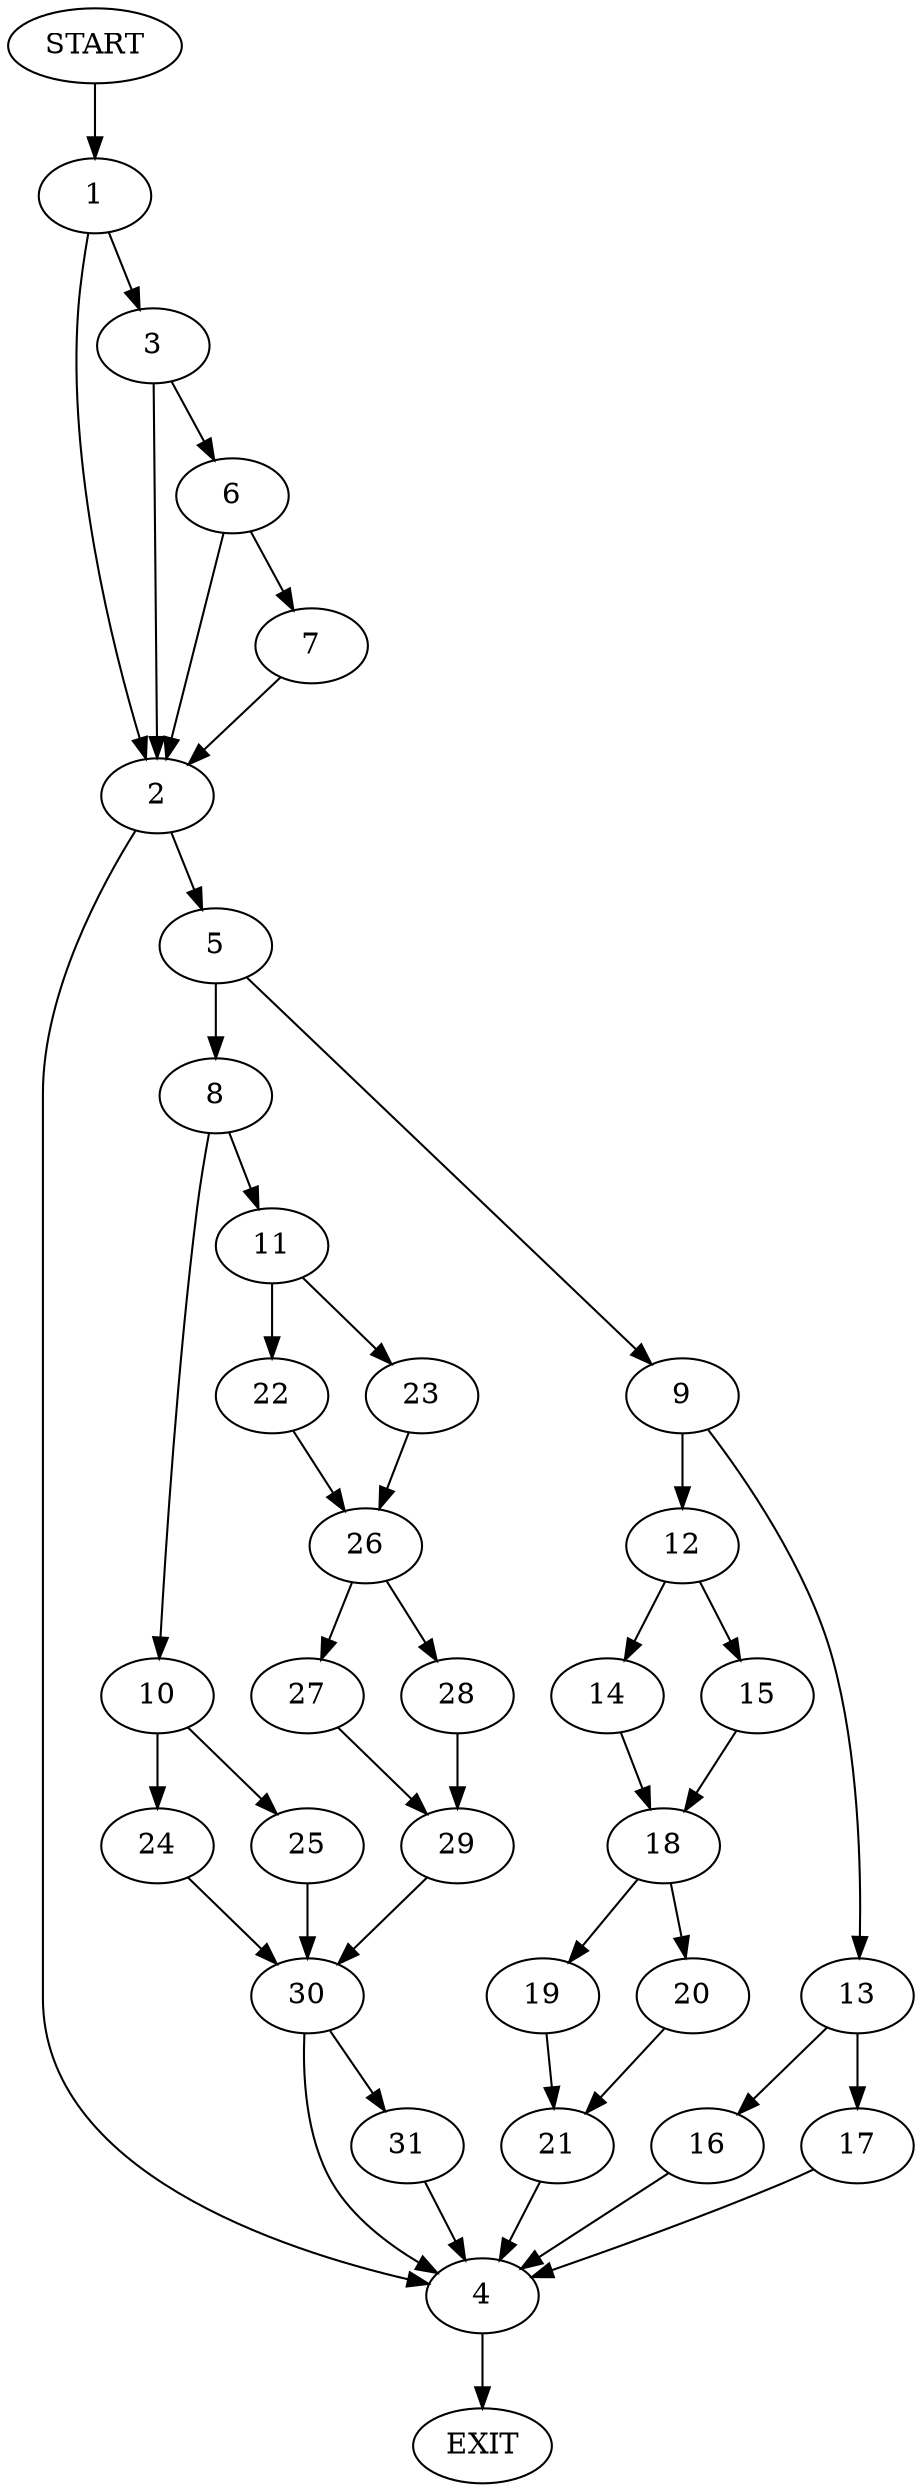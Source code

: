 digraph {
0 [label="START"]
32 [label="EXIT"]
0 -> 1
1 -> 2
1 -> 3
2 -> 4
2 -> 5
3 -> 6
3 -> 2
6 -> 2
6 -> 7
7 -> 2
4 -> 32
5 -> 8
5 -> 9
8 -> 10
8 -> 11
9 -> 12
9 -> 13
12 -> 14
12 -> 15
13 -> 16
13 -> 17
15 -> 18
14 -> 18
18 -> 19
18 -> 20
20 -> 21
19 -> 21
21 -> 4
16 -> 4
17 -> 4
11 -> 22
11 -> 23
10 -> 24
10 -> 25
23 -> 26
22 -> 26
26 -> 27
26 -> 28
27 -> 29
28 -> 29
29 -> 30
30 -> 31
30 -> 4
25 -> 30
24 -> 30
31 -> 4
}
